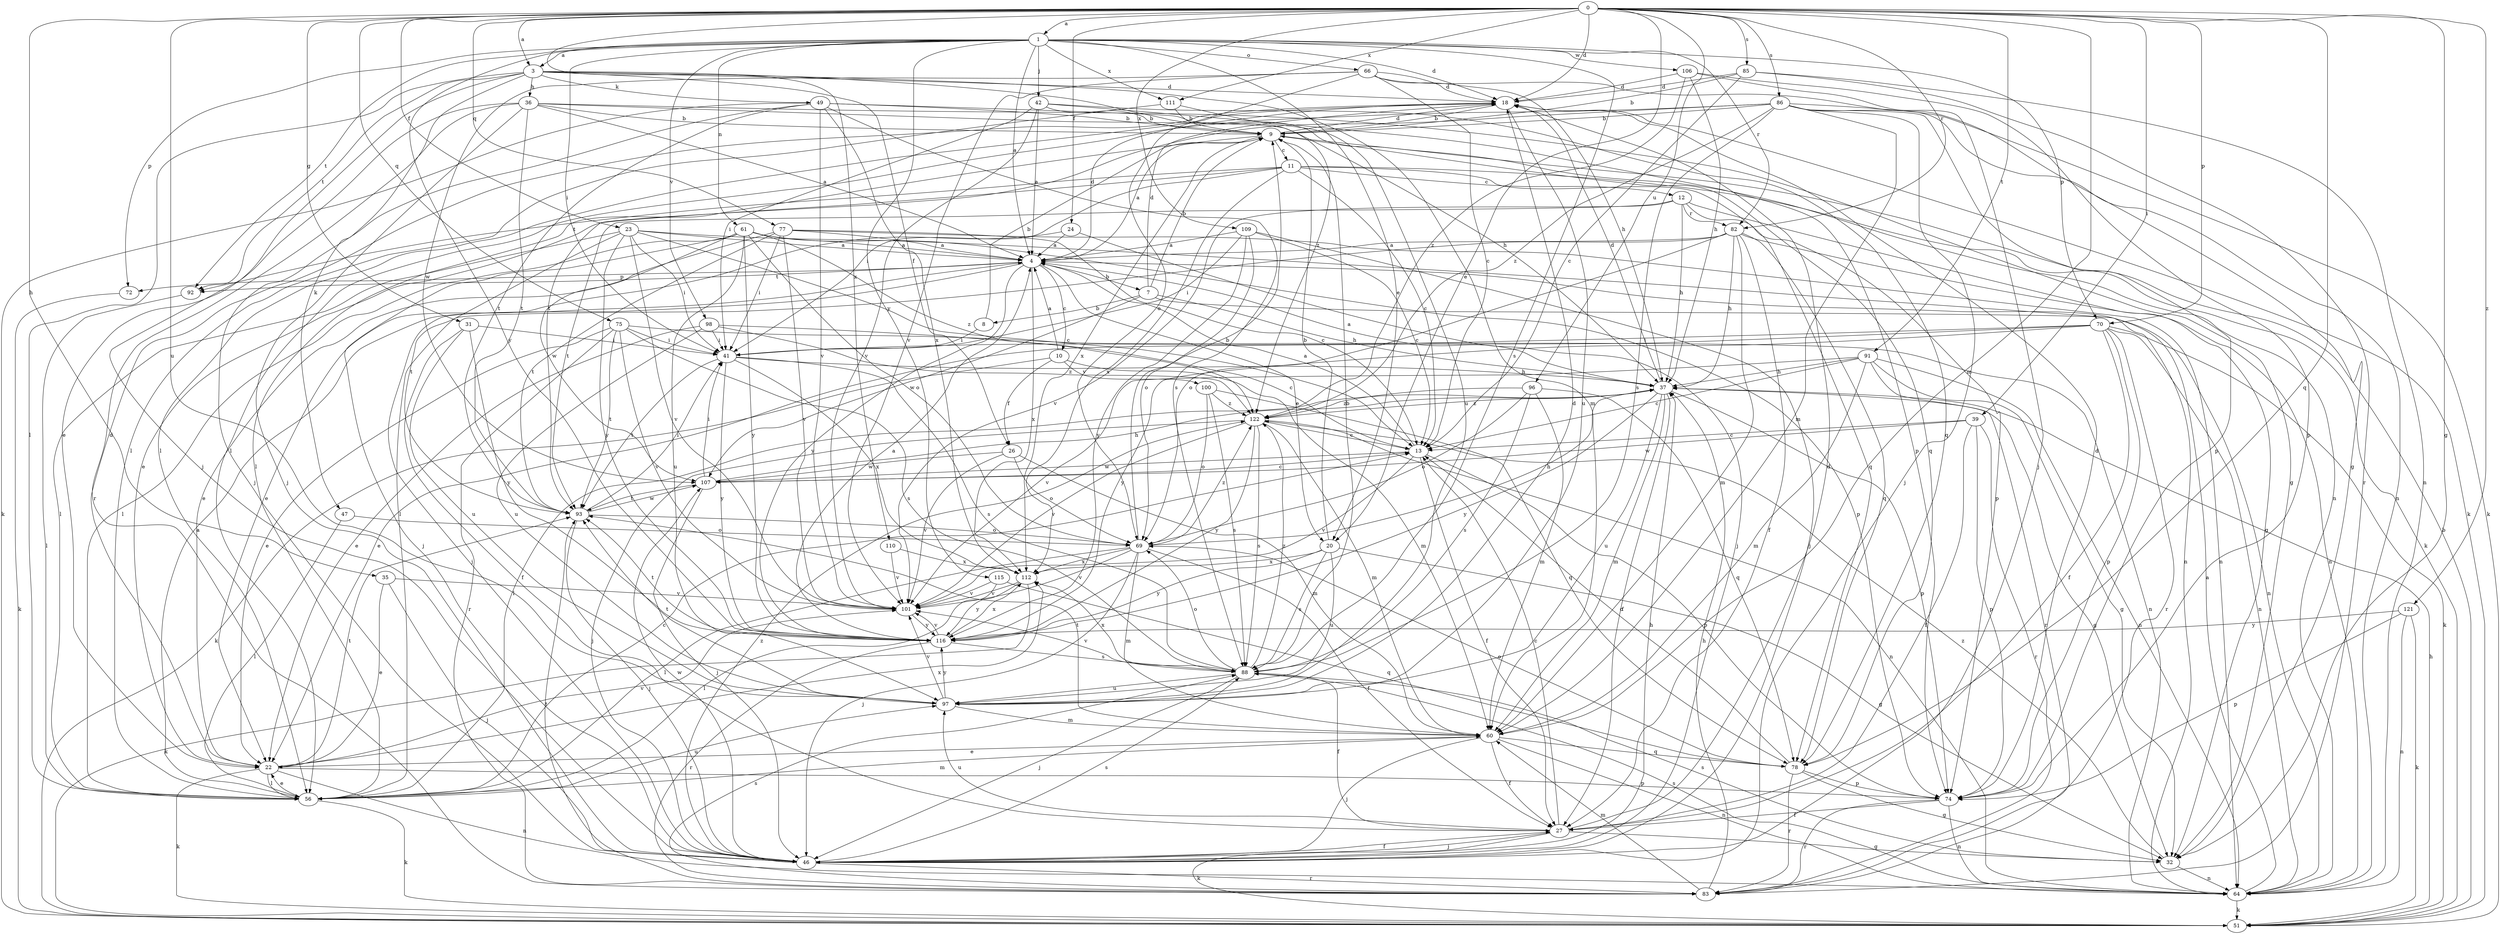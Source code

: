 strict digraph  {
0;
1;
3;
4;
7;
8;
9;
10;
11;
12;
13;
18;
20;
22;
23;
24;
26;
27;
31;
32;
35;
36;
37;
39;
41;
42;
46;
47;
49;
51;
56;
60;
61;
64;
66;
69;
70;
72;
74;
75;
77;
78;
82;
83;
85;
86;
88;
91;
92;
93;
96;
97;
98;
100;
101;
106;
107;
109;
110;
111;
112;
115;
116;
121;
122;
0 -> 1  [label=a];
0 -> 3  [label=a];
0 -> 18  [label=d];
0 -> 20  [label=e];
0 -> 23  [label=f];
0 -> 24  [label=f];
0 -> 31  [label=g];
0 -> 32  [label=g];
0 -> 35  [label=h];
0 -> 39  [label=i];
0 -> 60  [label=m];
0 -> 70  [label=p];
0 -> 75  [label=q];
0 -> 77  [label=q];
0 -> 78  [label=q];
0 -> 82  [label=r];
0 -> 85  [label=s];
0 -> 86  [label=s];
0 -> 91  [label=t];
0 -> 96  [label=u];
0 -> 97  [label=u];
0 -> 109  [label=x];
0 -> 110  [label=x];
0 -> 111  [label=x];
0 -> 121  [label=z];
1 -> 3  [label=a];
1 -> 4  [label=a];
1 -> 18  [label=d];
1 -> 20  [label=e];
1 -> 41  [label=i];
1 -> 42  [label=j];
1 -> 61  [label=n];
1 -> 66  [label=o];
1 -> 70  [label=p];
1 -> 72  [label=p];
1 -> 82  [label=r];
1 -> 88  [label=s];
1 -> 92  [label=t];
1 -> 98  [label=v];
1 -> 106  [label=w];
1 -> 111  [label=x];
1 -> 115  [label=y];
1 -> 116  [label=y];
3 -> 18  [label=d];
3 -> 26  [label=f];
3 -> 36  [label=h];
3 -> 46  [label=j];
3 -> 47  [label=k];
3 -> 49  [label=k];
3 -> 56  [label=l];
3 -> 60  [label=m];
3 -> 92  [label=t];
3 -> 122  [label=z];
4 -> 7  [label=b];
4 -> 10  [label=c];
4 -> 18  [label=d];
4 -> 20  [label=e];
4 -> 46  [label=j];
4 -> 72  [label=p];
4 -> 92  [label=t];
4 -> 112  [label=x];
4 -> 116  [label=y];
7 -> 8  [label=b];
7 -> 9  [label=b];
7 -> 18  [label=d];
7 -> 37  [label=h];
7 -> 64  [label=n];
7 -> 107  [label=w];
8 -> 9  [label=b];
8 -> 41  [label=i];
9 -> 4  [label=a];
9 -> 11  [label=c];
9 -> 18  [label=d];
9 -> 56  [label=l];
9 -> 78  [label=q];
9 -> 112  [label=x];
10 -> 4  [label=a];
10 -> 26  [label=f];
10 -> 51  [label=k];
10 -> 60  [label=m];
10 -> 100  [label=v];
11 -> 12  [label=c];
11 -> 13  [label=c];
11 -> 22  [label=e];
11 -> 41  [label=i];
11 -> 51  [label=k];
11 -> 78  [label=q];
11 -> 92  [label=t];
11 -> 112  [label=x];
12 -> 32  [label=g];
12 -> 37  [label=h];
12 -> 74  [label=p];
12 -> 82  [label=r];
12 -> 93  [label=t];
12 -> 101  [label=v];
13 -> 4  [label=a];
13 -> 27  [label=f];
13 -> 74  [label=p];
13 -> 101  [label=v];
13 -> 107  [label=w];
18 -> 9  [label=b];
18 -> 51  [label=k];
18 -> 56  [label=l];
18 -> 97  [label=u];
20 -> 9  [label=b];
20 -> 32  [label=g];
20 -> 88  [label=s];
20 -> 97  [label=u];
20 -> 112  [label=x];
20 -> 116  [label=y];
22 -> 18  [label=d];
22 -> 51  [label=k];
22 -> 56  [label=l];
22 -> 64  [label=n];
22 -> 74  [label=p];
22 -> 93  [label=t];
22 -> 101  [label=v];
22 -> 112  [label=x];
23 -> 4  [label=a];
23 -> 13  [label=c];
23 -> 41  [label=i];
23 -> 56  [label=l];
23 -> 64  [label=n];
23 -> 93  [label=t];
23 -> 101  [label=v];
23 -> 116  [label=y];
24 -> 4  [label=a];
24 -> 22  [label=e];
24 -> 46  [label=j];
26 -> 60  [label=m];
26 -> 69  [label=o];
26 -> 101  [label=v];
26 -> 107  [label=w];
27 -> 13  [label=c];
27 -> 18  [label=d];
27 -> 32  [label=g];
27 -> 46  [label=j];
27 -> 51  [label=k];
27 -> 97  [label=u];
31 -> 27  [label=f];
31 -> 41  [label=i];
31 -> 97  [label=u];
31 -> 116  [label=y];
32 -> 64  [label=n];
32 -> 88  [label=s];
32 -> 122  [label=z];
35 -> 22  [label=e];
35 -> 46  [label=j];
35 -> 101  [label=v];
36 -> 4  [label=a];
36 -> 9  [label=b];
36 -> 22  [label=e];
36 -> 32  [label=g];
36 -> 37  [label=h];
36 -> 46  [label=j];
36 -> 83  [label=r];
36 -> 93  [label=t];
37 -> 4  [label=a];
37 -> 18  [label=d];
37 -> 27  [label=f];
37 -> 32  [label=g];
37 -> 56  [label=l];
37 -> 60  [label=m];
37 -> 74  [label=p];
37 -> 97  [label=u];
37 -> 116  [label=y];
37 -> 122  [label=z];
39 -> 13  [label=c];
39 -> 27  [label=f];
39 -> 74  [label=p];
39 -> 83  [label=r];
39 -> 107  [label=w];
41 -> 37  [label=h];
41 -> 88  [label=s];
41 -> 93  [label=t];
41 -> 112  [label=x];
41 -> 116  [label=y];
42 -> 4  [label=a];
42 -> 9  [label=b];
42 -> 41  [label=i];
42 -> 74  [label=p];
42 -> 78  [label=q];
42 -> 101  [label=v];
46 -> 27  [label=f];
46 -> 37  [label=h];
46 -> 83  [label=r];
46 -> 88  [label=s];
46 -> 107  [label=w];
46 -> 122  [label=z];
47 -> 56  [label=l];
47 -> 69  [label=o];
49 -> 9  [label=b];
49 -> 46  [label=j];
49 -> 51  [label=k];
49 -> 64  [label=n];
49 -> 88  [label=s];
49 -> 93  [label=t];
49 -> 101  [label=v];
49 -> 112  [label=x];
51 -> 9  [label=b];
51 -> 37  [label=h];
56 -> 4  [label=a];
56 -> 13  [label=c];
56 -> 22  [label=e];
56 -> 51  [label=k];
56 -> 60  [label=m];
56 -> 97  [label=u];
60 -> 22  [label=e];
60 -> 27  [label=f];
60 -> 46  [label=j];
60 -> 64  [label=n];
60 -> 78  [label=q];
60 -> 93  [label=t];
61 -> 4  [label=a];
61 -> 46  [label=j];
61 -> 56  [label=l];
61 -> 69  [label=o];
61 -> 74  [label=p];
61 -> 97  [label=u];
61 -> 107  [label=w];
61 -> 116  [label=y];
61 -> 122  [label=z];
64 -> 4  [label=a];
64 -> 51  [label=k];
64 -> 88  [label=s];
66 -> 13  [label=c];
66 -> 18  [label=d];
66 -> 32  [label=g];
66 -> 37  [label=h];
66 -> 69  [label=o];
66 -> 101  [label=v];
66 -> 107  [label=w];
69 -> 9  [label=b];
69 -> 27  [label=f];
69 -> 37  [label=h];
69 -> 46  [label=j];
69 -> 56  [label=l];
69 -> 60  [label=m];
69 -> 101  [label=v];
69 -> 112  [label=x];
69 -> 122  [label=z];
70 -> 22  [label=e];
70 -> 27  [label=f];
70 -> 41  [label=i];
70 -> 51  [label=k];
70 -> 64  [label=n];
70 -> 74  [label=p];
70 -> 83  [label=r];
70 -> 116  [label=y];
72 -> 51  [label=k];
74 -> 18  [label=d];
74 -> 27  [label=f];
74 -> 64  [label=n];
74 -> 83  [label=r];
75 -> 22  [label=e];
75 -> 41  [label=i];
75 -> 64  [label=n];
75 -> 83  [label=r];
75 -> 88  [label=s];
75 -> 93  [label=t];
75 -> 101  [label=v];
77 -> 4  [label=a];
77 -> 13  [label=c];
77 -> 22  [label=e];
77 -> 41  [label=i];
77 -> 64  [label=n];
77 -> 93  [label=t];
77 -> 101  [label=v];
78 -> 13  [label=c];
78 -> 32  [label=g];
78 -> 69  [label=o];
78 -> 74  [label=p];
78 -> 83  [label=r];
82 -> 4  [label=a];
82 -> 27  [label=f];
82 -> 37  [label=h];
82 -> 56  [label=l];
82 -> 60  [label=m];
82 -> 64  [label=n];
82 -> 69  [label=o];
82 -> 78  [label=q];
83 -> 37  [label=h];
83 -> 60  [label=m];
83 -> 88  [label=s];
83 -> 93  [label=t];
85 -> 9  [label=b];
85 -> 13  [label=c];
85 -> 18  [label=d];
85 -> 64  [label=n];
85 -> 83  [label=r];
86 -> 9  [label=b];
86 -> 46  [label=j];
86 -> 51  [label=k];
86 -> 56  [label=l];
86 -> 60  [label=m];
86 -> 64  [label=n];
86 -> 74  [label=p];
86 -> 88  [label=s];
86 -> 93  [label=t];
86 -> 122  [label=z];
88 -> 9  [label=b];
88 -> 27  [label=f];
88 -> 46  [label=j];
88 -> 69  [label=o];
88 -> 97  [label=u];
88 -> 101  [label=v];
88 -> 112  [label=x];
88 -> 122  [label=z];
91 -> 13  [label=c];
91 -> 32  [label=g];
91 -> 37  [label=h];
91 -> 60  [label=m];
91 -> 64  [label=n];
91 -> 83  [label=r];
91 -> 101  [label=v];
92 -> 56  [label=l];
93 -> 41  [label=i];
93 -> 46  [label=j];
93 -> 69  [label=o];
93 -> 107  [label=w];
96 -> 60  [label=m];
96 -> 69  [label=o];
96 -> 78  [label=q];
96 -> 88  [label=s];
96 -> 122  [label=z];
97 -> 18  [label=d];
97 -> 60  [label=m];
97 -> 93  [label=t];
97 -> 101  [label=v];
97 -> 116  [label=y];
98 -> 13  [label=c];
98 -> 22  [label=e];
98 -> 41  [label=i];
98 -> 97  [label=u];
98 -> 122  [label=z];
100 -> 69  [label=o];
100 -> 78  [label=q];
100 -> 88  [label=s];
100 -> 122  [label=z];
101 -> 116  [label=y];
106 -> 18  [label=d];
106 -> 37  [label=h];
106 -> 46  [label=j];
106 -> 74  [label=p];
106 -> 122  [label=z];
107 -> 13  [label=c];
107 -> 37  [label=h];
107 -> 41  [label=i];
107 -> 46  [label=j];
107 -> 93  [label=t];
109 -> 4  [label=a];
109 -> 13  [label=c];
109 -> 41  [label=i];
109 -> 46  [label=j];
109 -> 69  [label=o];
109 -> 116  [label=y];
110 -> 101  [label=v];
110 -> 112  [label=x];
111 -> 9  [label=b];
111 -> 56  [label=l];
111 -> 97  [label=u];
112 -> 51  [label=k];
112 -> 101  [label=v];
112 -> 116  [label=y];
115 -> 56  [label=l];
115 -> 78  [label=q];
115 -> 101  [label=v];
116 -> 4  [label=a];
116 -> 83  [label=r];
116 -> 88  [label=s];
116 -> 93  [label=t];
116 -> 101  [label=v];
116 -> 112  [label=x];
121 -> 51  [label=k];
121 -> 64  [label=n];
121 -> 74  [label=p];
121 -> 116  [label=y];
122 -> 13  [label=c];
122 -> 46  [label=j];
122 -> 60  [label=m];
122 -> 64  [label=n];
122 -> 88  [label=s];
122 -> 101  [label=v];
122 -> 116  [label=y];
}
